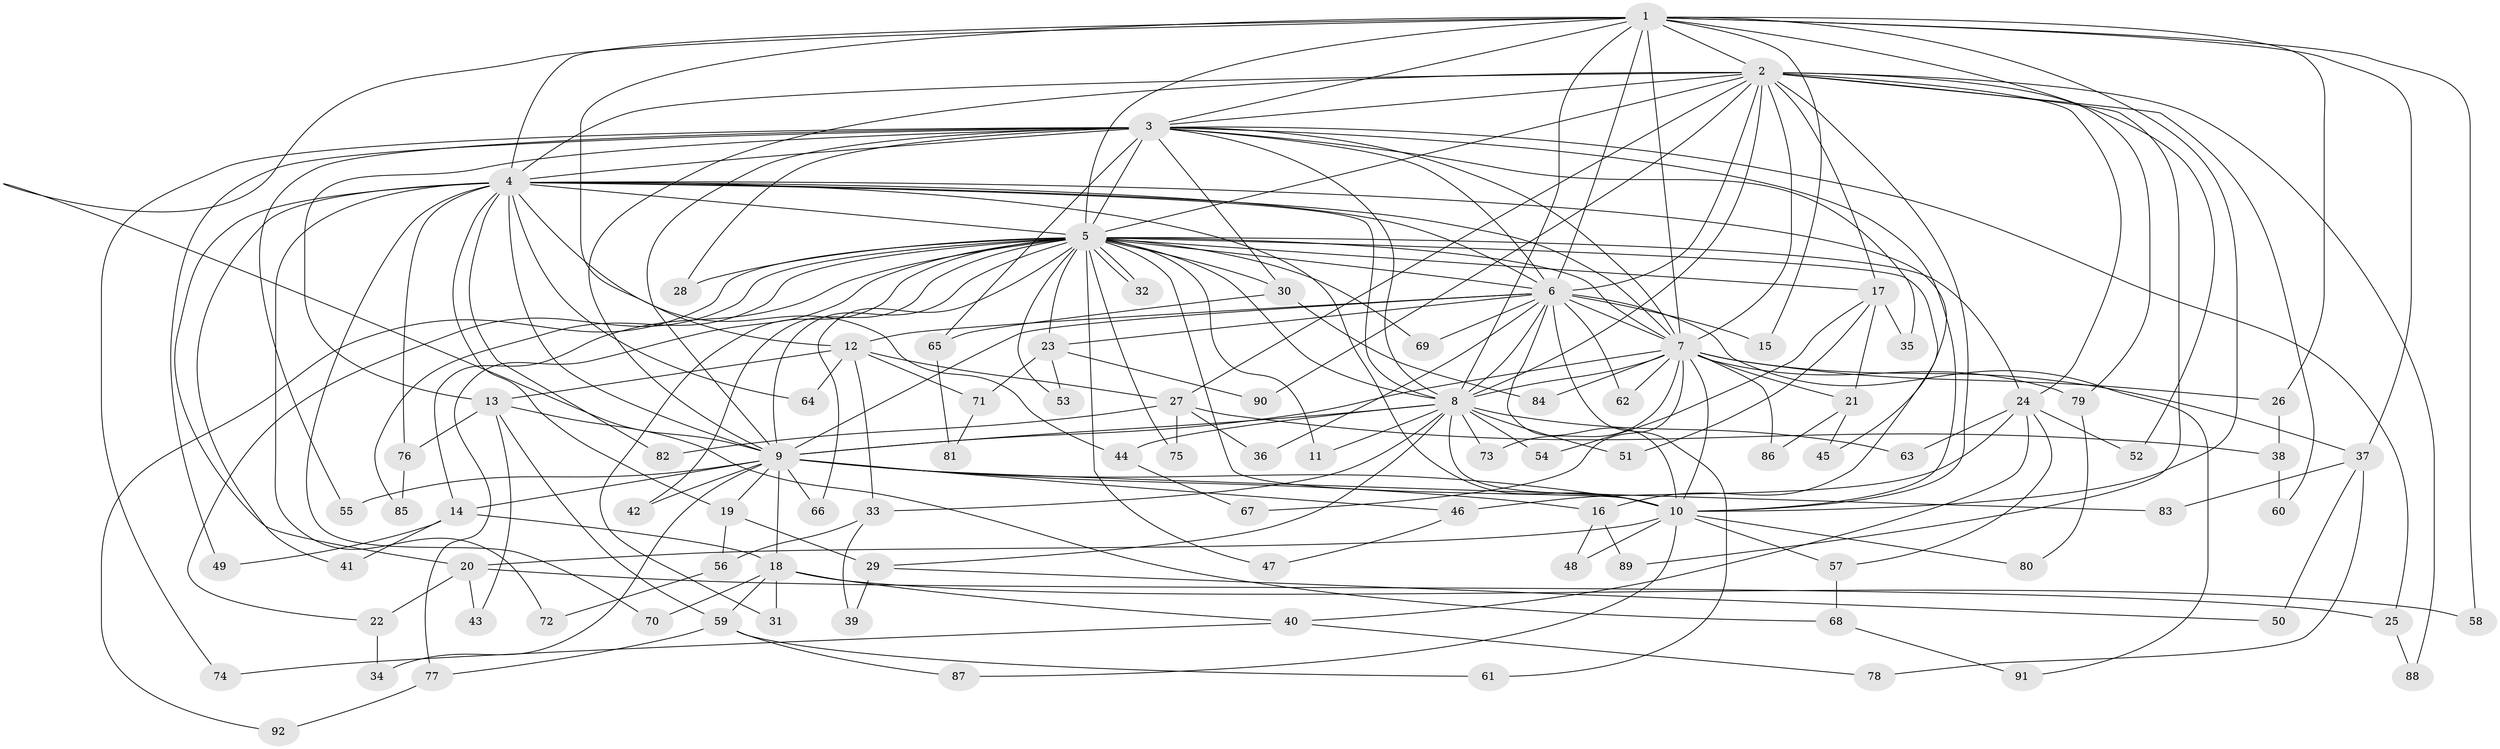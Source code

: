 // coarse degree distribution, {13: 0.02702702702702703, 20: 0.02702702702702703, 15: 0.05405405405405406, 6: 0.05405405405405406, 18: 0.02702702702702703, 9: 0.02702702702702703, 5: 0.05405405405405406, 4: 0.02702702702702703, 7: 0.05405405405405406, 3: 0.16216216216216217, 2: 0.4864864864864865}
// Generated by graph-tools (version 1.1) at 2025/49/03/04/25 22:49:55]
// undirected, 92 vertices, 209 edges
graph export_dot {
  node [color=gray90,style=filled];
  1;
  2;
  3;
  4;
  5;
  6;
  7;
  8;
  9;
  10;
  11;
  12;
  13;
  14;
  15;
  16;
  17;
  18;
  19;
  20;
  21;
  22;
  23;
  24;
  25;
  26;
  27;
  28;
  29;
  30;
  31;
  32;
  33;
  34;
  35;
  36;
  37;
  38;
  39;
  40;
  41;
  42;
  43;
  44;
  45;
  46;
  47;
  48;
  49;
  50;
  51;
  52;
  53;
  54;
  55;
  56;
  57;
  58;
  59;
  60;
  61;
  62;
  63;
  64;
  65;
  66;
  67;
  68;
  69;
  70;
  71;
  72;
  73;
  74;
  75;
  76;
  77;
  78;
  79;
  80;
  81;
  82;
  83;
  84;
  85;
  86;
  87;
  88;
  89;
  90;
  91;
  92;
  1 -- 2;
  1 -- 3;
  1 -- 4;
  1 -- 5;
  1 -- 6;
  1 -- 7;
  1 -- 8;
  1 -- 9;
  1 -- 10;
  1 -- 12;
  1 -- 15;
  1 -- 26;
  1 -- 37;
  1 -- 52;
  1 -- 58;
  2 -- 3;
  2 -- 4;
  2 -- 5;
  2 -- 6;
  2 -- 7;
  2 -- 8;
  2 -- 9;
  2 -- 10;
  2 -- 17;
  2 -- 24;
  2 -- 27;
  2 -- 60;
  2 -- 79;
  2 -- 88;
  2 -- 89;
  2 -- 90;
  3 -- 4;
  3 -- 5;
  3 -- 6;
  3 -- 7;
  3 -- 8;
  3 -- 9;
  3 -- 10;
  3 -- 13;
  3 -- 25;
  3 -- 28;
  3 -- 30;
  3 -- 35;
  3 -- 49;
  3 -- 55;
  3 -- 65;
  3 -- 74;
  4 -- 5;
  4 -- 6;
  4 -- 7;
  4 -- 8;
  4 -- 9;
  4 -- 10;
  4 -- 19;
  4 -- 20;
  4 -- 41;
  4 -- 44;
  4 -- 45;
  4 -- 64;
  4 -- 70;
  4 -- 72;
  4 -- 76;
  4 -- 82;
  5 -- 6;
  5 -- 7;
  5 -- 8;
  5 -- 9;
  5 -- 10;
  5 -- 11;
  5 -- 14;
  5 -- 16;
  5 -- 17;
  5 -- 22;
  5 -- 23;
  5 -- 24;
  5 -- 28;
  5 -- 30;
  5 -- 31;
  5 -- 32;
  5 -- 32;
  5 -- 42;
  5 -- 47;
  5 -- 53;
  5 -- 66;
  5 -- 69;
  5 -- 75;
  5 -- 77;
  5 -- 85;
  5 -- 92;
  6 -- 7;
  6 -- 8;
  6 -- 9;
  6 -- 10;
  6 -- 12;
  6 -- 15;
  6 -- 23;
  6 -- 36;
  6 -- 61;
  6 -- 62;
  6 -- 69;
  6 -- 91;
  7 -- 8;
  7 -- 9;
  7 -- 10;
  7 -- 21;
  7 -- 26;
  7 -- 37;
  7 -- 62;
  7 -- 67;
  7 -- 73;
  7 -- 79;
  7 -- 84;
  7 -- 86;
  8 -- 9;
  8 -- 10;
  8 -- 11;
  8 -- 29;
  8 -- 33;
  8 -- 44;
  8 -- 51;
  8 -- 54;
  8 -- 63;
  8 -- 73;
  9 -- 10;
  9 -- 14;
  9 -- 16;
  9 -- 18;
  9 -- 19;
  9 -- 34;
  9 -- 42;
  9 -- 46;
  9 -- 55;
  9 -- 66;
  9 -- 83;
  10 -- 20;
  10 -- 48;
  10 -- 57;
  10 -- 80;
  10 -- 87;
  12 -- 13;
  12 -- 27;
  12 -- 33;
  12 -- 64;
  12 -- 71;
  13 -- 43;
  13 -- 59;
  13 -- 68;
  13 -- 76;
  14 -- 18;
  14 -- 41;
  14 -- 49;
  16 -- 48;
  16 -- 89;
  17 -- 21;
  17 -- 35;
  17 -- 51;
  17 -- 54;
  18 -- 31;
  18 -- 40;
  18 -- 58;
  18 -- 59;
  18 -- 70;
  19 -- 29;
  19 -- 56;
  20 -- 22;
  20 -- 25;
  20 -- 43;
  21 -- 45;
  21 -- 86;
  22 -- 34;
  23 -- 53;
  23 -- 71;
  23 -- 90;
  24 -- 40;
  24 -- 46;
  24 -- 52;
  24 -- 57;
  24 -- 63;
  25 -- 88;
  26 -- 38;
  27 -- 36;
  27 -- 38;
  27 -- 75;
  27 -- 82;
  29 -- 39;
  29 -- 50;
  30 -- 65;
  30 -- 84;
  33 -- 39;
  33 -- 56;
  37 -- 50;
  37 -- 78;
  37 -- 83;
  38 -- 60;
  40 -- 74;
  40 -- 78;
  44 -- 67;
  46 -- 47;
  56 -- 72;
  57 -- 68;
  59 -- 61;
  59 -- 77;
  59 -- 87;
  65 -- 81;
  68 -- 91;
  71 -- 81;
  76 -- 85;
  77 -- 92;
  79 -- 80;
}
